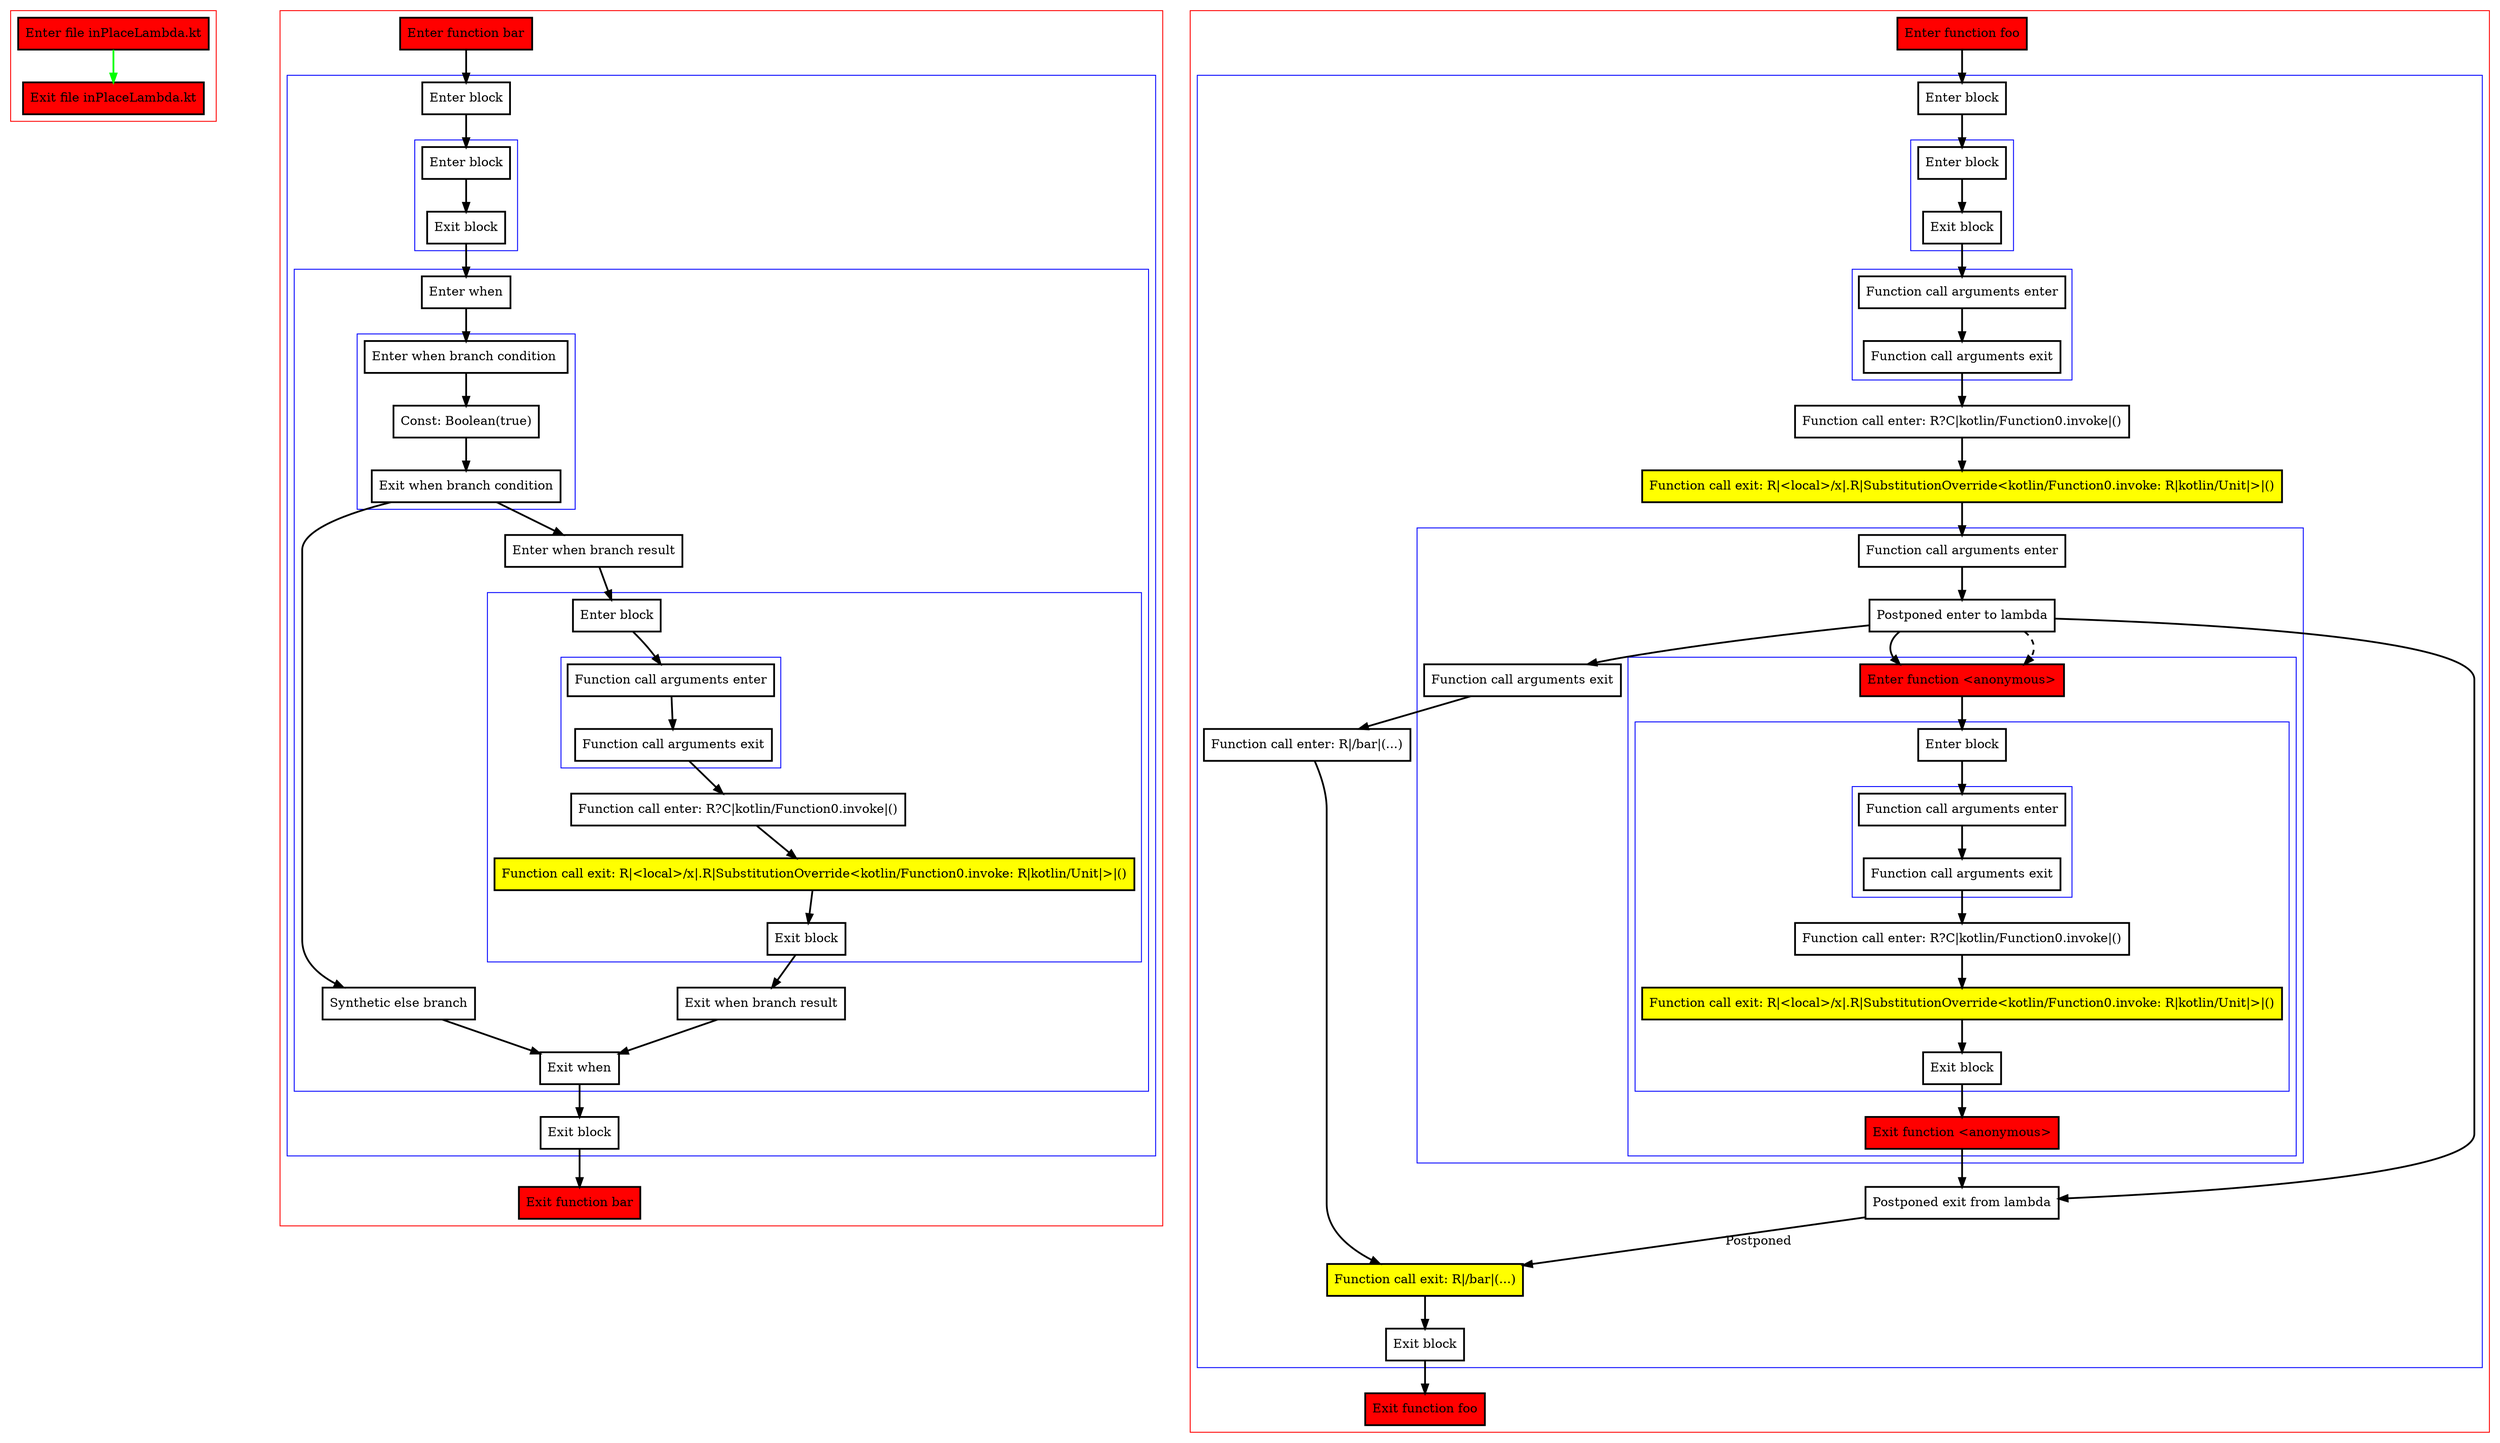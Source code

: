 digraph inPlaceLambda_kt {
    graph [nodesep=3]
    node [shape=box penwidth=2]
    edge [penwidth=2]

    subgraph cluster_0 {
        color=red
        0 [label="Enter file inPlaceLambda.kt" style="filled" fillcolor=red];
        1 [label="Exit file inPlaceLambda.kt" style="filled" fillcolor=red];
    }
    0 -> {1} [color=green];

    subgraph cluster_1 {
        color=red
        2 [label="Enter function bar" style="filled" fillcolor=red];
        subgraph cluster_2 {
            color=blue
            3 [label="Enter block"];
            subgraph cluster_3 {
                color=blue
                4 [label="Enter block"];
                5 [label="Exit block"];
            }
            subgraph cluster_4 {
                color=blue
                6 [label="Enter when"];
                subgraph cluster_5 {
                    color=blue
                    7 [label="Enter when branch condition "];
                    8 [label="Const: Boolean(true)"];
                    9 [label="Exit when branch condition"];
                }
                10 [label="Synthetic else branch"];
                11 [label="Enter when branch result"];
                subgraph cluster_6 {
                    color=blue
                    12 [label="Enter block"];
                    subgraph cluster_7 {
                        color=blue
                        13 [label="Function call arguments enter"];
                        14 [label="Function call arguments exit"];
                    }
                    15 [label="Function call enter: R?C|kotlin/Function0.invoke|()"];
                    16 [label="Function call exit: R|<local>/x|.R|SubstitutionOverride<kotlin/Function0.invoke: R|kotlin/Unit|>|()" style="filled" fillcolor=yellow];
                    17 [label="Exit block"];
                }
                18 [label="Exit when branch result"];
                19 [label="Exit when"];
            }
            20 [label="Exit block"];
        }
        21 [label="Exit function bar" style="filled" fillcolor=red];
    }
    2 -> {3};
    3 -> {4};
    4 -> {5};
    5 -> {6};
    6 -> {7};
    7 -> {8};
    8 -> {9};
    9 -> {10 11};
    10 -> {19};
    11 -> {12};
    12 -> {13};
    13 -> {14};
    14 -> {15};
    15 -> {16};
    16 -> {17};
    17 -> {18};
    18 -> {19};
    19 -> {20};
    20 -> {21};

    subgraph cluster_8 {
        color=red
        22 [label="Enter function foo" style="filled" fillcolor=red];
        subgraph cluster_9 {
            color=blue
            23 [label="Enter block"];
            subgraph cluster_10 {
                color=blue
                24 [label="Enter block"];
                25 [label="Exit block"];
            }
            subgraph cluster_11 {
                color=blue
                26 [label="Function call arguments enter"];
                27 [label="Function call arguments exit"];
            }
            28 [label="Function call enter: R?C|kotlin/Function0.invoke|()"];
            29 [label="Function call exit: R|<local>/x|.R|SubstitutionOverride<kotlin/Function0.invoke: R|kotlin/Unit|>|()" style="filled" fillcolor=yellow];
            subgraph cluster_12 {
                color=blue
                30 [label="Function call arguments enter"];
                31 [label="Postponed enter to lambda"];
                subgraph cluster_13 {
                    color=blue
                    32 [label="Enter function <anonymous>" style="filled" fillcolor=red];
                    subgraph cluster_14 {
                        color=blue
                        33 [label="Enter block"];
                        subgraph cluster_15 {
                            color=blue
                            34 [label="Function call arguments enter"];
                            35 [label="Function call arguments exit"];
                        }
                        36 [label="Function call enter: R?C|kotlin/Function0.invoke|()"];
                        37 [label="Function call exit: R|<local>/x|.R|SubstitutionOverride<kotlin/Function0.invoke: R|kotlin/Unit|>|()" style="filled" fillcolor=yellow];
                        38 [label="Exit block"];
                    }
                    39 [label="Exit function <anonymous>" style="filled" fillcolor=red];
                }
                40 [label="Function call arguments exit"];
            }
            41 [label="Function call enter: R|/bar|(...)"];
            42 [label="Postponed exit from lambda"];
            43 [label="Function call exit: R|/bar|(...)" style="filled" fillcolor=yellow];
            44 [label="Exit block"];
        }
        45 [label="Exit function foo" style="filled" fillcolor=red];
    }
    22 -> {23};
    23 -> {24};
    24 -> {25};
    25 -> {26};
    26 -> {27};
    27 -> {28};
    28 -> {29};
    29 -> {30};
    30 -> {31};
    31 -> {32 40 42};
    31 -> {32} [style=dashed];
    32 -> {33};
    33 -> {34};
    34 -> {35};
    35 -> {36};
    36 -> {37};
    37 -> {38};
    38 -> {39};
    39 -> {42};
    40 -> {41};
    41 -> {43};
    42 -> {43} [label="Postponed"];
    43 -> {44};
    44 -> {45};

}
